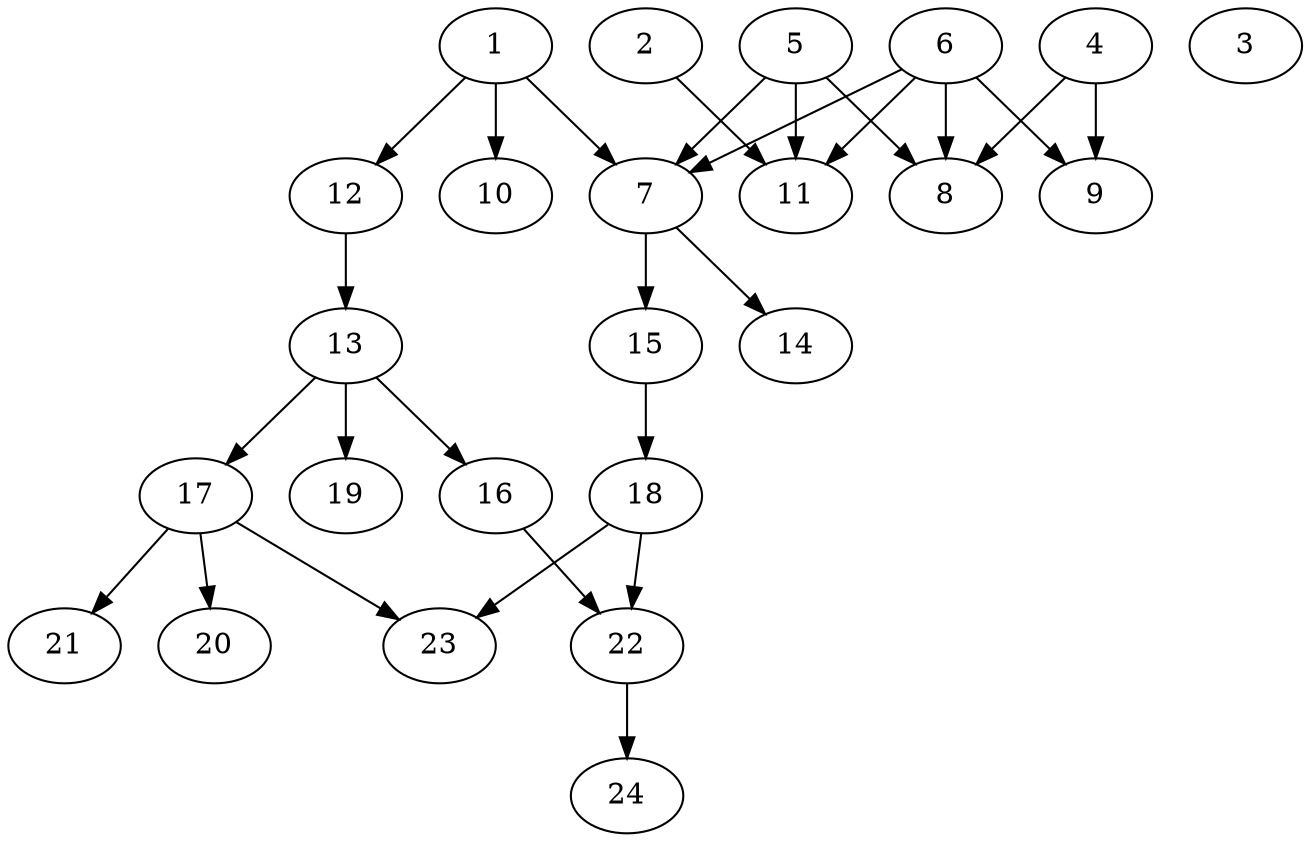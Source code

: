 // DAG (tier=2-normal, mode=data, n=24, ccr=0.406, fat=0.522, density=0.460, regular=0.513, jump=0.156, mindata=2097152, maxdata=16777216)
// DAG automatically generated by daggen at Sun Aug 24 16:33:34 2025
// /home/ermia/Project/Environments/daggen/bin/daggen --dot --ccr 0.406 --fat 0.522 --regular 0.513 --density 0.460 --jump 0.156 --mindata 2097152 --maxdata 16777216 -n 24 
digraph G {
  1 [size="264542028534766370816", alpha="0.07", expect_size="132271014267383185408"]
  1 -> 7 [size ="329675322687488"]
  1 -> 10 [size ="329675322687488"]
  1 -> 12 [size ="329675322687488"]
  2 [size="6871240299812532", alpha="0.10", expect_size="3435620149906266"]
  2 -> 11 [size ="298677134426112"]
  3 [size="5939105771722518", alpha="0.12", expect_size="2969552885861259"]
  4 [size="7922739730391971", alpha="0.10", expect_size="3961369865195985"]
  4 -> 8 [size ="267690555998208"]
  4 -> 9 [size ="267690555998208"]
  5 [size="4887257641364842496", alpha="0.07", expect_size="2443628820682421248"]
  5 -> 7 [size ="2035175085047808"]
  5 -> 8 [size ="2035175085047808"]
  5 -> 11 [size ="2035175085047808"]
  6 [size="3101793019116610650112", alpha="0.15", expect_size="1550896509558305325056"]
  6 -> 7 [size ="1701499646246912"]
  6 -> 8 [size ="1701499646246912"]
  6 -> 9 [size ="1701499646246912"]
  6 -> 11 [size ="1701499646246912"]
  7 [size="231831931443388672", alpha="0.06", expect_size="115915965721694336"]
  7 -> 14 [size ="118468653350912"]
  7 -> 15 [size ="118468653350912"]
  8 [size="52298854484559265792", alpha="0.08", expect_size="26149427242279632896"]
  9 [size="45772683267975632", alpha="0.00", expect_size="22886341633987816"]
  10 [size="80182276745215376", alpha="0.18", expect_size="40091138372607688"]
  11 [size="372889796569555009536", alpha="0.12", expect_size="186444898284777504768"]
  12 [size="28341243593519056", alpha="0.06", expect_size="14170621796759528"]
  12 -> 13 [size ="456014201618432"]
  13 [size="34210367580776536", alpha="0.11", expect_size="17105183790388268"]
  13 -> 16 [size ="1284013893353472"]
  13 -> 17 [size ="1284013893353472"]
  13 -> 19 [size ="1284013893353472"]
  14 [size="5236319290371820", alpha="0.06", expect_size="2618159645185910"]
  15 [size="3378319577147282", alpha="0.03", expect_size="1689159788573641"]
  15 -> 18 [size ="62840480202752"]
  16 [size="1272887087038637824", alpha="0.08", expect_size="636443543519318912"]
  16 -> 22 [size ="1077026475737088"]
  17 [size="1802280930471998464", alpha="0.10", expect_size="901140465235999232"]
  17 -> 20 [size ="1417892864196608"]
  17 -> 21 [size ="1417892864196608"]
  17 -> 23 [size ="1417892864196608"]
  18 [size="915901857533865984", alpha="0.13", expect_size="457950928766932992"]
  18 -> 22 [size ="331887725772800"]
  18 -> 23 [size ="331887725772800"]
  19 [size="122130879558779952", alpha="0.06", expect_size="61065439779389976"]
  20 [size="3781949626668548096000", alpha="0.13", expect_size="1890974813334274048000"]
  21 [size="1205711227313338368", alpha="0.17", expect_size="602855613656669184"]
  22 [size="1921341749028368640", alpha="0.14", expect_size="960670874514184320"]
  22 -> 24 [size ="1095161933201408"]
  23 [size="920204593022433664", alpha="0.20", expect_size="460102296511216832"]
  24 [size="94568112515053088", alpha="0.16", expect_size="47284056257526544"]
}
